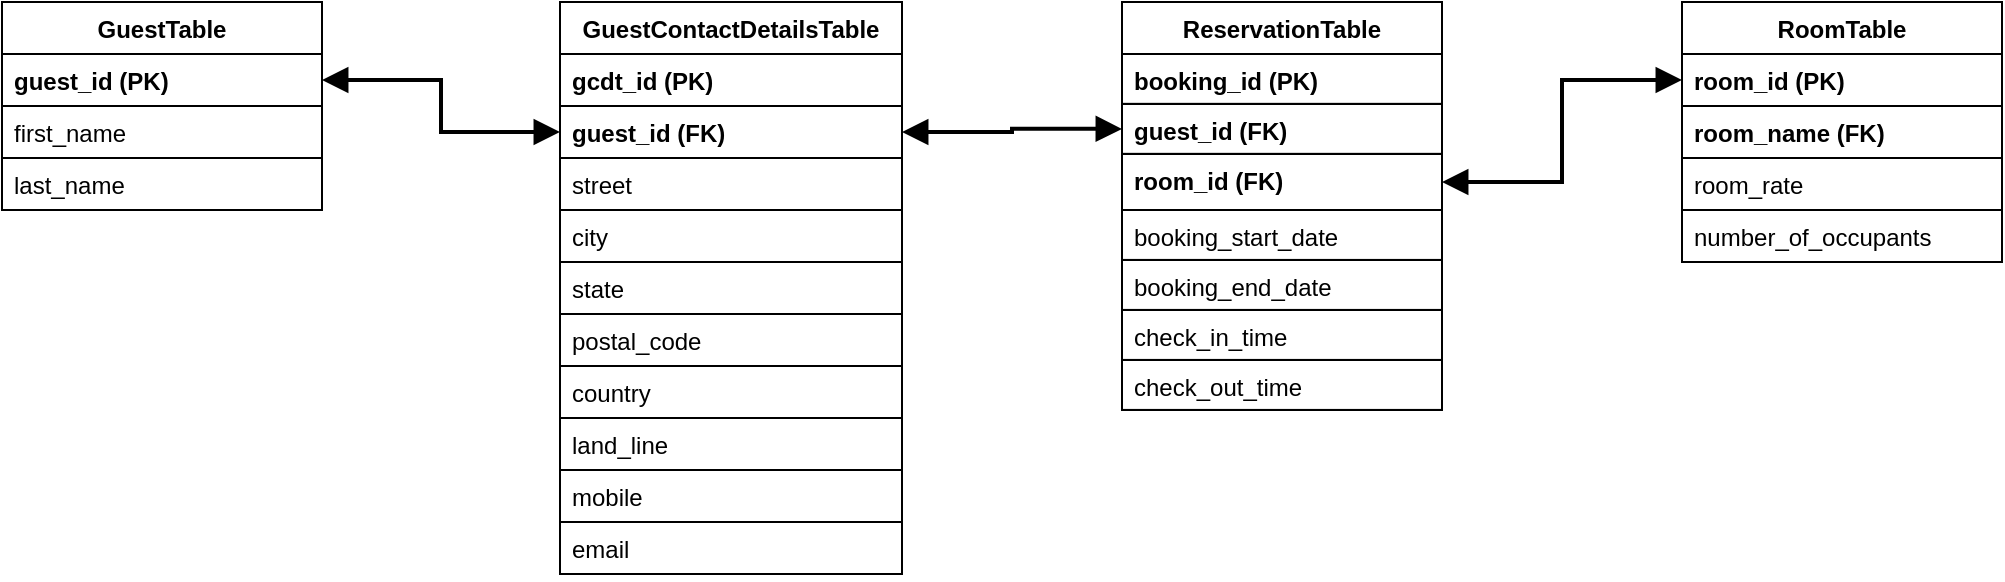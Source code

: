 <mxfile version="19.0.2" type="device"><diagram id="C5RBs43oDa-KdzZeNtuy" name="Page-1"><mxGraphModel dx="1781" dy="885" grid="1" gridSize="10" guides="1" tooltips="1" connect="1" arrows="1" fold="1" page="1" pageScale="1" pageWidth="1169" pageHeight="827" math="0" shadow="0"><root><mxCell id="WIyWlLk6GJQsqaUBKTNV-0"/><mxCell id="WIyWlLk6GJQsqaUBKTNV-1" parent="WIyWlLk6GJQsqaUBKTNV-0"/><mxCell id="zkfFHV4jXpPFQw0GAbJ--6" value="GuestTable" style="swimlane;fontStyle=1;align=center;verticalAlign=top;childLayout=stackLayout;horizontal=1;startSize=26;horizontalStack=0;resizeParent=1;resizeLast=0;collapsible=1;marginBottom=0;rounded=0;shadow=0;strokeWidth=1;" parent="WIyWlLk6GJQsqaUBKTNV-1" vertex="1"><mxGeometry y="40" width="160" height="104" as="geometry"><mxRectangle x="130" y="380" width="160" height="26" as="alternateBounds"/></mxGeometry></mxCell><mxCell id="zkfFHV4jXpPFQw0GAbJ--7" value="guest_id (PK)" style="text;align=left;verticalAlign=top;spacingLeft=4;spacingRight=4;overflow=hidden;rotatable=0;points=[[0,0.5],[1,0.5]];portConstraint=eastwest;strokeColor=default;fontStyle=1" parent="zkfFHV4jXpPFQw0GAbJ--6" vertex="1"><mxGeometry y="26" width="160" height="26" as="geometry"/></mxCell><mxCell id="zkfFHV4jXpPFQw0GAbJ--8" value="first_name" style="text;align=left;verticalAlign=top;spacingLeft=4;spacingRight=4;overflow=hidden;rotatable=0;points=[[0,0.5],[1,0.5]];portConstraint=eastwest;rounded=0;shadow=0;html=0;strokeColor=default;" parent="zkfFHV4jXpPFQw0GAbJ--6" vertex="1"><mxGeometry y="52" width="160" height="26" as="geometry"/></mxCell><mxCell id="zkfFHV4jXpPFQw0GAbJ--10" value="last_name" style="text;align=left;verticalAlign=top;spacingLeft=4;spacingRight=4;overflow=hidden;rotatable=0;points=[[0,0.5],[1,0.5]];portConstraint=eastwest;fontStyle=0;strokeColor=default;" parent="zkfFHV4jXpPFQw0GAbJ--6" vertex="1"><mxGeometry y="78" width="160" height="26" as="geometry"/></mxCell><mxCell id="GKgZGwCGrfcCINpCSQfh-3" value="" style="group" parent="WIyWlLk6GJQsqaUBKTNV-1" vertex="1" connectable="0"><mxGeometry x="279" y="40" width="171" height="286" as="geometry"/></mxCell><mxCell id="zkfFHV4jXpPFQw0GAbJ--17" value="GuestContactDetailsTable" style="swimlane;fontStyle=1;align=center;verticalAlign=top;childLayout=stackLayout;horizontal=1;startSize=26;horizontalStack=0;resizeParent=1;resizeLast=0;collapsible=1;marginBottom=0;rounded=0;shadow=0;strokeWidth=1;" parent="GKgZGwCGrfcCINpCSQfh-3" vertex="1"><mxGeometry width="171" height="286" as="geometry"><mxRectangle x="550" y="140" width="160" height="26" as="alternateBounds"/></mxGeometry></mxCell><mxCell id="zkfFHV4jXpPFQw0GAbJ--18" value="gcdt_id (PK)" style="text;align=left;verticalAlign=top;spacingLeft=4;spacingRight=4;overflow=hidden;rotatable=0;points=[[0,0.5],[1,0.5]];portConstraint=eastwest;strokeColor=default;fontStyle=1" parent="zkfFHV4jXpPFQw0GAbJ--17" vertex="1"><mxGeometry y="26" width="171" height="26" as="geometry"/></mxCell><mxCell id="zkfFHV4jXpPFQw0GAbJ--19" value="guest_id (FK)" style="text;align=left;verticalAlign=top;spacingLeft=4;spacingRight=4;overflow=hidden;rotatable=0;points=[[0,0.5],[1,0.5]];portConstraint=eastwest;rounded=0;shadow=0;html=0;strokeColor=default;fontStyle=1" parent="zkfFHV4jXpPFQw0GAbJ--17" vertex="1"><mxGeometry y="52" width="171" height="26" as="geometry"/></mxCell><mxCell id="zkfFHV4jXpPFQw0GAbJ--20" value="street" style="text;align=left;verticalAlign=top;spacingLeft=4;spacingRight=4;overflow=hidden;rotatable=0;points=[[0,0.5],[1,0.5]];portConstraint=eastwest;rounded=0;shadow=0;html=0;strokeColor=default;" parent="zkfFHV4jXpPFQw0GAbJ--17" vertex="1"><mxGeometry y="78" width="171" height="26" as="geometry"/></mxCell><mxCell id="zkfFHV4jXpPFQw0GAbJ--21" value="city" style="text;align=left;verticalAlign=top;spacingLeft=4;spacingRight=4;overflow=hidden;rotatable=0;points=[[0,0.5],[1,0.5]];portConstraint=eastwest;rounded=0;shadow=0;html=0;strokeColor=default;" parent="zkfFHV4jXpPFQw0GAbJ--17" vertex="1"><mxGeometry y="104" width="171" height="26" as="geometry"/></mxCell><mxCell id="zkfFHV4jXpPFQw0GAbJ--22" value="state" style="text;align=left;verticalAlign=top;spacingLeft=4;spacingRight=4;overflow=hidden;rotatable=0;points=[[0,0.5],[1,0.5]];portConstraint=eastwest;rounded=0;shadow=0;html=0;strokeColor=default;" parent="zkfFHV4jXpPFQw0GAbJ--17" vertex="1"><mxGeometry y="130" width="171" height="26" as="geometry"/></mxCell><mxCell id="zkfFHV4jXpPFQw0GAbJ--24" value="postal_code" style="text;align=left;verticalAlign=top;spacingLeft=4;spacingRight=4;overflow=hidden;rotatable=0;points=[[0,0.5],[1,0.5]];portConstraint=eastwest;strokeColor=default;" parent="zkfFHV4jXpPFQw0GAbJ--17" vertex="1"><mxGeometry y="156" width="171" height="26" as="geometry"/></mxCell><mxCell id="zkfFHV4jXpPFQw0GAbJ--25" value="country" style="text;align=left;verticalAlign=top;spacingLeft=4;spacingRight=4;overflow=hidden;rotatable=0;points=[[0,0.5],[1,0.5]];portConstraint=eastwest;strokeColor=default;" parent="zkfFHV4jXpPFQw0GAbJ--17" vertex="1"><mxGeometry y="182" width="171" height="26" as="geometry"/></mxCell><mxCell id="twtOlHUPL2PoVKSpfcOe-1" value="land_line" style="text;align=left;verticalAlign=top;spacingLeft=4;spacingRight=4;overflow=hidden;rotatable=0;points=[[0,0.5],[1,0.5]];portConstraint=eastwest;strokeColor=default;" parent="GKgZGwCGrfcCINpCSQfh-3" vertex="1"><mxGeometry y="208" width="171" height="26" as="geometry"/></mxCell><mxCell id="GKgZGwCGrfcCINpCSQfh-0" value="mobile" style="text;align=left;verticalAlign=top;spacingLeft=4;spacingRight=4;overflow=hidden;rotatable=0;points=[[0,0.5],[1,0.5]];portConstraint=eastwest;strokeColor=default;" parent="GKgZGwCGrfcCINpCSQfh-3" vertex="1"><mxGeometry y="234" width="171" height="26" as="geometry"/></mxCell><mxCell id="GKgZGwCGrfcCINpCSQfh-1" value="email" style="text;align=left;verticalAlign=top;spacingLeft=4;spacingRight=4;overflow=hidden;rotatable=0;points=[[0,0.5],[1,0.5]];portConstraint=eastwest;strokeColor=default;" parent="GKgZGwCGrfcCINpCSQfh-3" vertex="1"><mxGeometry y="260" width="171" height="26" as="geometry"/></mxCell><mxCell id="GKgZGwCGrfcCINpCSQfh-7" value="" style="group" parent="WIyWlLk6GJQsqaUBKTNV-1" vertex="1" connectable="0"><mxGeometry x="840" y="40" width="160" height="130" as="geometry"/></mxCell><mxCell id="zkfFHV4jXpPFQw0GAbJ--13" value="RoomTable" style="swimlane;fontStyle=1;align=center;verticalAlign=top;childLayout=stackLayout;horizontal=1;startSize=26;horizontalStack=0;resizeParent=1;resizeLast=0;collapsible=1;marginBottom=0;rounded=0;shadow=0;strokeWidth=1;" parent="GKgZGwCGrfcCINpCSQfh-7" vertex="1"><mxGeometry width="160" height="130" as="geometry"><mxRectangle x="340" y="380" width="170" height="26" as="alternateBounds"/></mxGeometry></mxCell><mxCell id="zkfFHV4jXpPFQw0GAbJ--14" value="room_id (PK)" style="text;align=left;verticalAlign=top;spacingLeft=4;spacingRight=4;overflow=hidden;rotatable=0;points=[[0,0.5],[1,0.5]];portConstraint=eastwest;strokeColor=default;fontStyle=1" parent="zkfFHV4jXpPFQw0GAbJ--13" vertex="1"><mxGeometry y="26" width="160" height="26" as="geometry"/></mxCell><mxCell id="twtOlHUPL2PoVKSpfcOe-0" value="room_name (FK)" style="text;align=left;verticalAlign=top;spacingLeft=4;spacingRight=4;overflow=hidden;rotatable=0;points=[[0,0.5],[1,0.5]];portConstraint=eastwest;strokeColor=default;fontStyle=1" parent="GKgZGwCGrfcCINpCSQfh-7" vertex="1"><mxGeometry y="52" width="160" height="26" as="geometry"/></mxCell><mxCell id="GKgZGwCGrfcCINpCSQfh-4" value="room_rate" style="text;align=left;verticalAlign=top;spacingLeft=4;spacingRight=4;overflow=hidden;rotatable=0;points=[[0,0.5],[1,0.5]];portConstraint=eastwest;strokeColor=default;" parent="GKgZGwCGrfcCINpCSQfh-7" vertex="1"><mxGeometry y="78" width="160" height="26" as="geometry"/></mxCell><mxCell id="GKgZGwCGrfcCINpCSQfh-5" value="number_of_occupants" style="text;align=left;verticalAlign=top;spacingLeft=4;spacingRight=4;overflow=hidden;rotatable=0;points=[[0,0.5],[1,0.5]];portConstraint=eastwest;strokeColor=default;" parent="GKgZGwCGrfcCINpCSQfh-7" vertex="1"><mxGeometry y="104" width="160" height="26" as="geometry"/></mxCell><mxCell id="GKgZGwCGrfcCINpCSQfh-9" value="" style="edgeStyle=orthogonalEdgeStyle;orthogonalLoop=1;jettySize=auto;html=1;rounded=0;endArrow=block;startSize=8;endSize=8;sourcePerimeterSpacing=8;targetPerimeterSpacing=8;endFill=1;strokeWidth=2;startArrow=block;startFill=1;exitX=1;exitY=0.5;exitDx=0;exitDy=0;entryX=0;entryY=0.5;entryDx=0;entryDy=0;" parent="WIyWlLk6GJQsqaUBKTNV-1" source="zkfFHV4jXpPFQw0GAbJ--7" target="zkfFHV4jXpPFQw0GAbJ--19" edge="1"><mxGeometry width="120" relative="1" as="geometry"><mxPoint x="90" y="220" as="sourcePoint"/><mxPoint x="210" y="220" as="targetPoint"/></mxGeometry></mxCell><mxCell id="GKgZGwCGrfcCINpCSQfh-10" value="" style="edgeStyle=orthogonalEdgeStyle;orthogonalLoop=1;jettySize=auto;html=1;rounded=0;endArrow=block;startSize=8;endSize=8;sourcePerimeterSpacing=8;targetPerimeterSpacing=8;endFill=1;strokeWidth=2;startArrow=block;startFill=1;exitX=1;exitY=0.5;exitDx=0;exitDy=0;entryX=0;entryY=0.5;entryDx=0;entryDy=0;" parent="WIyWlLk6GJQsqaUBKTNV-1" source="GKgZGwCGrfcCINpCSQfh-8" target="zkfFHV4jXpPFQw0GAbJ--14" edge="1"><mxGeometry width="120" relative="1" as="geometry"><mxPoint x="750" y="260" as="sourcePoint"/><mxPoint x="870" y="260" as="targetPoint"/></mxGeometry></mxCell><mxCell id="GKgZGwCGrfcCINpCSQfh-12" value="" style="edgeStyle=orthogonalEdgeStyle;orthogonalLoop=1;jettySize=auto;html=1;rounded=0;endArrow=block;startSize=8;endSize=8;sourcePerimeterSpacing=8;targetPerimeterSpacing=8;endFill=1;strokeWidth=2;startArrow=block;startFill=1;exitX=1;exitY=0.5;exitDx=0;exitDy=0;entryX=0;entryY=0.5;entryDx=0;entryDy=0;" parent="WIyWlLk6GJQsqaUBKTNV-1" source="zkfFHV4jXpPFQw0GAbJ--19" target="zkfFHV4jXpPFQw0GAbJ--5" edge="1"><mxGeometry width="120" relative="1" as="geometry"><mxPoint x="470" y="400" as="sourcePoint"/><mxPoint x="590" y="400" as="targetPoint"/></mxGeometry></mxCell><mxCell id="GKgZGwCGrfcCINpCSQfh-13" value="" style="group" parent="WIyWlLk6GJQsqaUBKTNV-1" vertex="1" connectable="0"><mxGeometry x="560" y="40" width="160" height="204" as="geometry"/></mxCell><mxCell id="GKgZGwCGrfcCINpCSQfh-2" value="" style="group;strokeColor=default;container=0;" parent="GKgZGwCGrfcCINpCSQfh-13" vertex="1" connectable="0"><mxGeometry width="160" height="204" as="geometry"/></mxCell><mxCell id="GKgZGwCGrfcCINpCSQfh-8" value="room_id (FK)" style="text;align=left;verticalAlign=top;spacingLeft=4;spacingRight=4;overflow=hidden;rotatable=0;points=[[0,0.5],[1,0.5]];portConstraint=eastwest;rounded=0;shadow=0;html=0;strokeColor=default;fontStyle=1" parent="GKgZGwCGrfcCINpCSQfh-13" vertex="1"><mxGeometry y="76" width="160" height="28" as="geometry"/></mxCell><mxCell id="zkfFHV4jXpPFQw0GAbJ--0" value="ReservationTable" style="swimlane;fontStyle=1;align=center;verticalAlign=top;childLayout=stackLayout;horizontal=1;startSize=26;horizontalStack=0;resizeParent=1;resizeLast=0;collapsible=1;marginBottom=0;rounded=0;shadow=0;strokeWidth=1;" parent="GKgZGwCGrfcCINpCSQfh-13" vertex="1"><mxGeometry width="160" height="204" as="geometry"><mxRectangle x="230" y="140" width="160" height="26" as="alternateBounds"/></mxGeometry></mxCell><mxCell id="zkfFHV4jXpPFQw0GAbJ--1" value="booking_id (PK)" style="text;align=left;verticalAlign=top;spacingLeft=4;spacingRight=4;overflow=hidden;rotatable=0;points=[[0,0.5],[1,0.5]];portConstraint=eastwest;strokeColor=default;fontStyle=1" parent="zkfFHV4jXpPFQw0GAbJ--0" vertex="1"><mxGeometry y="26" width="160" height="24.96" as="geometry"/></mxCell><mxCell id="zkfFHV4jXpPFQw0GAbJ--5" value="guest_id (FK)" style="text;align=left;verticalAlign=top;spacingLeft=4;spacingRight=4;overflow=hidden;rotatable=0;points=[[0,0.5],[1,0.5]];portConstraint=eastwest;strokeColor=default;fontStyle=1" parent="zkfFHV4jXpPFQw0GAbJ--0" vertex="1"><mxGeometry y="50.96" width="160" height="24.96" as="geometry"/></mxCell><mxCell id="twtOlHUPL2PoVKSpfcOe-3" value="check_in_time" style="text;align=left;verticalAlign=top;spacingLeft=4;spacingRight=4;overflow=hidden;rotatable=0;points=[[0,0.5],[1,0.5]];portConstraint=eastwest;rounded=0;shadow=0;html=0;strokeColor=default;" parent="GKgZGwCGrfcCINpCSQfh-13" vertex="1"><mxGeometry y="154" width="160" height="24.96" as="geometry"/></mxCell><mxCell id="twtOlHUPL2PoVKSpfcOe-4" value="check_out_time" style="text;align=left;verticalAlign=top;spacingLeft=4;spacingRight=4;overflow=hidden;rotatable=0;points=[[0,0.5],[1,0.5]];portConstraint=eastwest;rounded=0;shadow=0;html=0;strokeColor=default;" parent="GKgZGwCGrfcCINpCSQfh-13" vertex="1"><mxGeometry y="179" width="160" height="24.96" as="geometry"/></mxCell><mxCell id="zkfFHV4jXpPFQw0GAbJ--2" value="booking_start_date" style="text;align=left;verticalAlign=top;spacingLeft=4;spacingRight=4;overflow=hidden;rotatable=0;points=[[0,0.5],[1,0.5]];portConstraint=eastwest;rounded=0;shadow=0;html=0;strokeColor=default;" parent="GKgZGwCGrfcCINpCSQfh-13" vertex="1"><mxGeometry y="104" width="160" height="24.96" as="geometry"/></mxCell><mxCell id="zkfFHV4jXpPFQw0GAbJ--3" value="booking_end_date" style="text;align=left;verticalAlign=top;spacingLeft=4;spacingRight=4;overflow=hidden;rotatable=1;points=[[0,0.5],[1,0.5]];portConstraint=eastwest;rounded=0;shadow=0;html=0;strokeColor=default;movable=1;resizable=1;deletable=1;editable=1;connectable=1;" parent="GKgZGwCGrfcCINpCSQfh-13" vertex="1"><mxGeometry y="129" width="160" height="24.96" as="geometry"/></mxCell></root></mxGraphModel></diagram></mxfile>